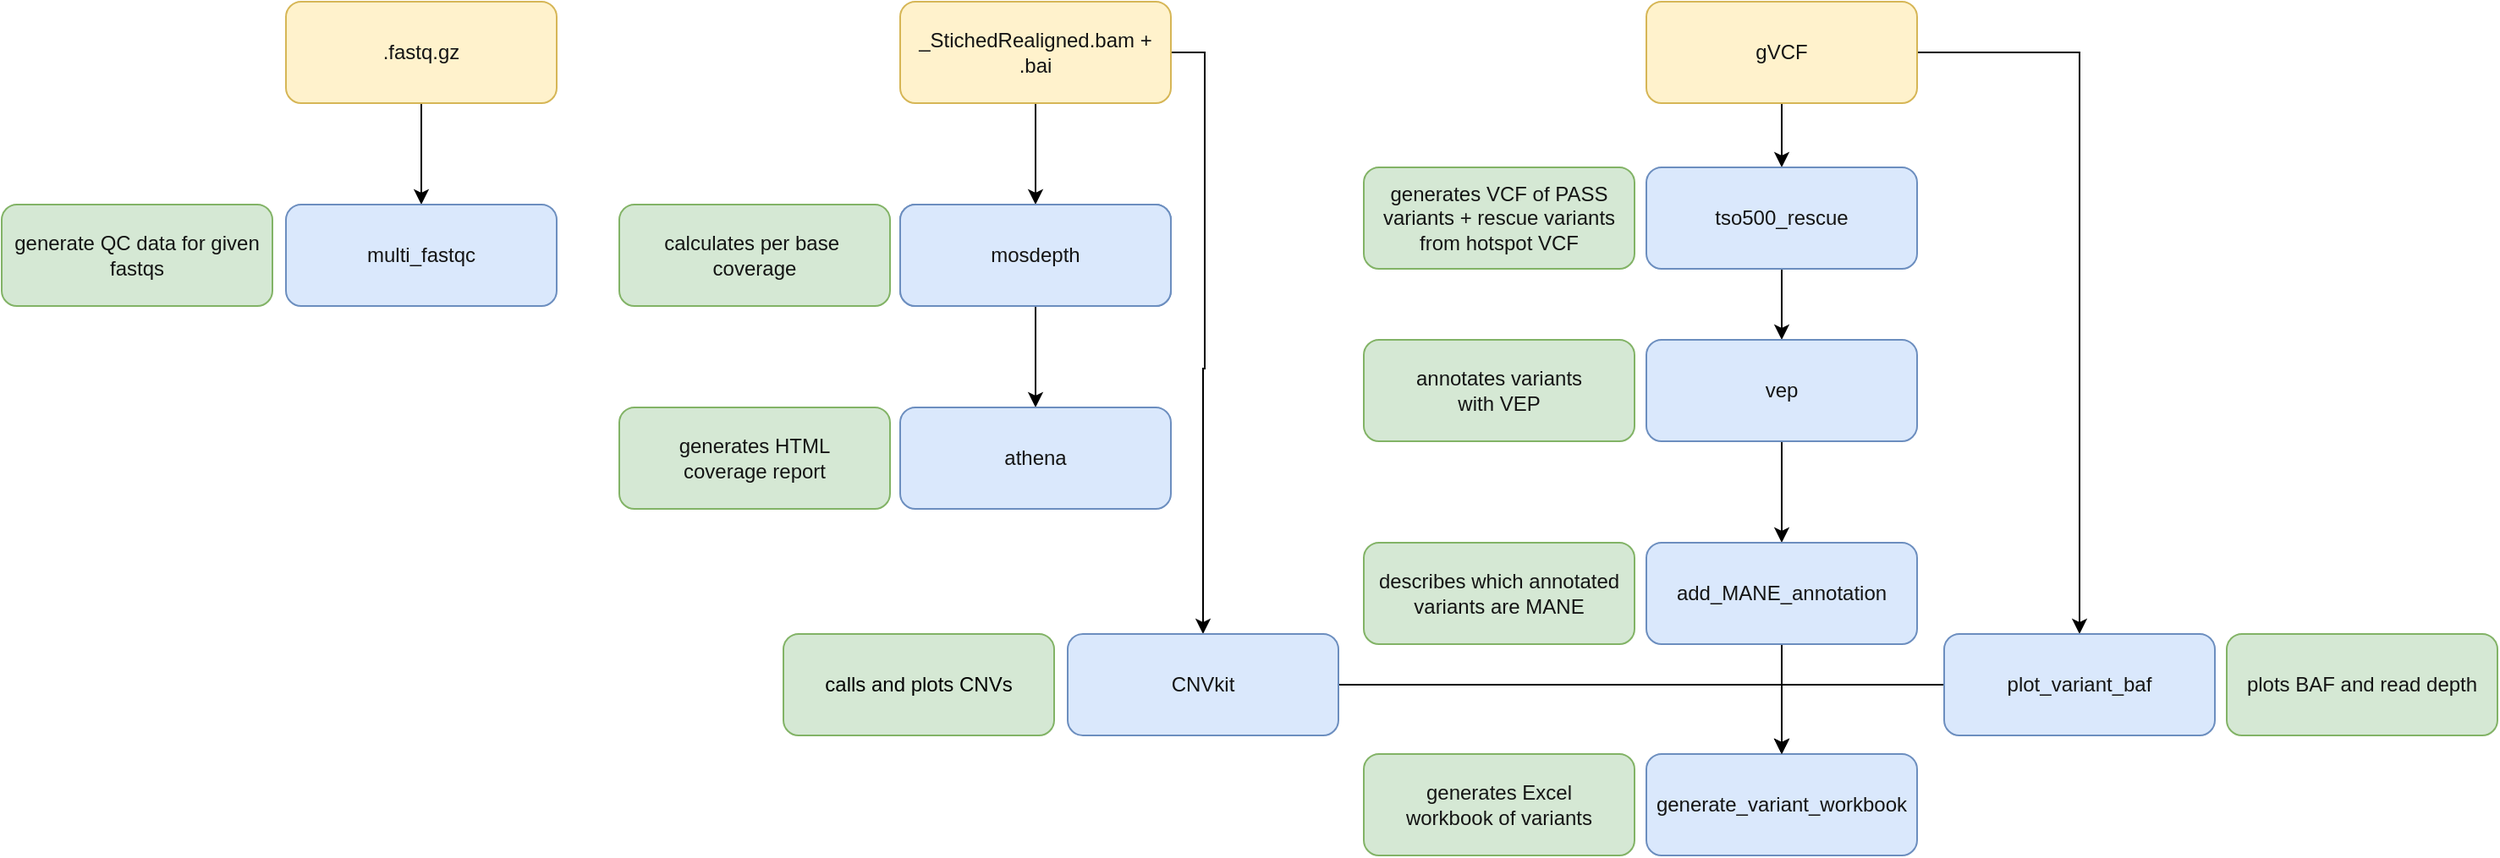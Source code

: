<mxfile version="26.1.2">
  <diagram id="PSDq3CyHMtxt2TW0u1TF" name="Page-1">
    <mxGraphModel dx="2206" dy="1068" grid="1" gridSize="10" guides="1" tooltips="1" connect="1" arrows="1" fold="1" page="1" pageScale="1" pageWidth="1700" pageHeight="1100" math="0" shadow="0">
      <root>
        <mxCell id="0" />
        <mxCell id="1" parent="0" />
        <mxCell id="5" value="" style="edgeStyle=none;html=1;fontColor=#141414;" parent="1" source="2" target="4" edge="1">
          <mxGeometry relative="1" as="geometry" />
        </mxCell>
        <mxCell id="3Bx0jGMMzpCw61E4uI9e-29" style="edgeStyle=orthogonalEdgeStyle;rounded=0;orthogonalLoop=1;jettySize=auto;html=1;exitX=1;exitY=0.5;exitDx=0;exitDy=0;entryX=0.5;entryY=0;entryDx=0;entryDy=0;" edge="1" parent="1" source="2" target="Kgg95P8LZzUQBvcJKJBw-24">
          <mxGeometry relative="1" as="geometry" />
        </mxCell>
        <mxCell id="2" value="_StichedRealigned.bam + .bai" style="rounded=1;whiteSpace=wrap;html=1;fillColor=#fff2cc;strokeColor=#d6b656;fontColor=#141414;" parent="1" vertex="1">
          <mxGeometry x="531" y="80" width="160" height="60" as="geometry" />
        </mxCell>
        <mxCell id="Kgg95P8LZzUQBvcJKJBw-30" value="" style="edgeStyle=orthogonalEdgeStyle;rounded=0;orthogonalLoop=1;jettySize=auto;html=1;" parent="1" source="3" target="6" edge="1">
          <mxGeometry relative="1" as="geometry" />
        </mxCell>
        <mxCell id="3Bx0jGMMzpCw61E4uI9e-23" style="edgeStyle=orthogonalEdgeStyle;rounded=0;orthogonalLoop=1;jettySize=auto;html=1;entryX=0.5;entryY=0;entryDx=0;entryDy=0;" edge="1" parent="1" source="3" target="ZNWFcovSbcKA2WR7ny97-25">
          <mxGeometry relative="1" as="geometry" />
        </mxCell>
        <mxCell id="3" value="gVCF" style="rounded=1;whiteSpace=wrap;html=1;fillColor=#fff2cc;strokeColor=#d6b656;fontColor=#141414;" parent="1" vertex="1">
          <mxGeometry x="972" y="80" width="160" height="60" as="geometry" />
        </mxCell>
        <mxCell id="13" value="" style="edgeStyle=none;html=1;fontColor=#141414;" parent="1" source="4" target="7" edge="1">
          <mxGeometry relative="1" as="geometry" />
        </mxCell>
        <mxCell id="4" value="&lt;font color=&quot;#141414&quot;&gt;mosdepth&lt;/font&gt;" style="rounded=1;whiteSpace=wrap;html=1;fillColor=#dae8fc;strokeColor=#6c8ebf;" parent="1" vertex="1">
          <mxGeometry x="531" y="200" width="160" height="60" as="geometry" />
        </mxCell>
        <mxCell id="11" value="" style="edgeStyle=none;html=1;fontColor=#141414;" parent="1" source="6" target="8" edge="1">
          <mxGeometry relative="1" as="geometry" />
        </mxCell>
        <mxCell id="6" value="&lt;font color=&quot;#141414&quot;&gt;tso500_rescue&lt;/font&gt;" style="rounded=1;whiteSpace=wrap;html=1;fillColor=#dae8fc;strokeColor=#6c8ebf;" parent="1" vertex="1">
          <mxGeometry x="972" y="178" width="160" height="60" as="geometry" />
        </mxCell>
        <mxCell id="7" value="&lt;font color=&quot;#141414&quot;&gt;athena&lt;/font&gt;" style="rounded=1;whiteSpace=wrap;html=1;fillColor=#dae8fc;strokeColor=#6c8ebf;" parent="1" vertex="1">
          <mxGeometry x="531" y="320" width="160" height="60" as="geometry" />
        </mxCell>
        <mxCell id="12" value="" style="edgeStyle=none;html=1;fontColor=#141414;" parent="1" target="9" edge="1">
          <mxGeometry relative="1" as="geometry">
            <mxPoint x="1052" y="460" as="sourcePoint" />
            <Array as="points" />
          </mxGeometry>
        </mxCell>
        <mxCell id="ZNWFcovSbcKA2WR7ny97-29" style="edgeStyle=orthogonalEdgeStyle;rounded=0;orthogonalLoop=1;jettySize=auto;html=1;exitX=0.5;exitY=1;exitDx=0;exitDy=0;" parent="1" source="8" target="ZNWFcovSbcKA2WR7ny97-28" edge="1">
          <mxGeometry relative="1" as="geometry" />
        </mxCell>
        <mxCell id="8" value="&lt;font color=&quot;#141414&quot;&gt;vep&lt;/font&gt;" style="rounded=1;whiteSpace=wrap;html=1;fillColor=#dae8fc;strokeColor=#6c8ebf;" parent="1" vertex="1">
          <mxGeometry x="972" y="280" width="160" height="60" as="geometry" />
        </mxCell>
        <mxCell id="9" value="&lt;font color=&quot;#141414&quot;&gt;generate_variant_workbook&lt;/font&gt;" style="rounded=1;whiteSpace=wrap;html=1;fillColor=#dae8fc;strokeColor=#6c8ebf;" parent="1" vertex="1">
          <mxGeometry x="972" y="525" width="160" height="60" as="geometry" />
        </mxCell>
        <mxCell id="14" value="&lt;font color=&quot;#141414&quot;&gt;generates VCF of PASS variants + rescue variants from hotspot VCF&lt;/font&gt;" style="rounded=1;whiteSpace=wrap;html=1;fillColor=#d5e8d4;strokeColor=#82b366;" parent="1" vertex="1">
          <mxGeometry x="805" y="178" width="160" height="60" as="geometry" />
        </mxCell>
        <mxCell id="15" value="&lt;font color=&quot;#141414&quot;&gt;annotates variants&lt;br&gt;with VEP&lt;/font&gt;" style="rounded=1;whiteSpace=wrap;html=1;fillColor=#d5e8d4;strokeColor=#82b366;" parent="1" vertex="1">
          <mxGeometry x="805" y="280" width="160" height="60" as="geometry" />
        </mxCell>
        <mxCell id="16" value="&lt;font color=&quot;#141414&quot;&gt;generates Excel &lt;br&gt;workbook of variants&lt;/font&gt;" style="rounded=1;whiteSpace=wrap;html=1;fillColor=#d5e8d4;strokeColor=#82b366;" parent="1" vertex="1">
          <mxGeometry x="805" y="525" width="160" height="60" as="geometry" />
        </mxCell>
        <mxCell id="17" value="&lt;font color=&quot;#141414&quot;&gt;calculates per base&amp;nbsp;&lt;br&gt;coverage&lt;br&gt;&lt;/font&gt;" style="rounded=1;whiteSpace=wrap;html=1;fillColor=#d5e8d4;strokeColor=#82b366;" parent="1" vertex="1">
          <mxGeometry x="365" y="200" width="160" height="60" as="geometry" />
        </mxCell>
        <mxCell id="19" value="&lt;font color=&quot;#141414&quot;&gt;generates HTML&lt;br&gt;coverage report&lt;br&gt;&lt;/font&gt;" style="rounded=1;whiteSpace=wrap;html=1;fillColor=#d5e8d4;strokeColor=#82b366;" parent="1" vertex="1">
          <mxGeometry x="365" y="320" width="160" height="60" as="geometry" />
        </mxCell>
        <mxCell id="20" value="" style="edgeStyle=none;html=1;fontColor=#141414;" parent="1" source="21" target="22" edge="1">
          <mxGeometry relative="1" as="geometry" />
        </mxCell>
        <mxCell id="21" value=".fastq.gz" style="rounded=1;whiteSpace=wrap;html=1;fillColor=#fff2cc;strokeColor=#d6b656;fontColor=#141414;" parent="1" vertex="1">
          <mxGeometry x="168" y="80" width="160" height="60" as="geometry" />
        </mxCell>
        <mxCell id="22" value="&lt;font color=&quot;#141414&quot;&gt;multi_fastqc&lt;/font&gt;" style="rounded=1;whiteSpace=wrap;html=1;fillColor=#dae8fc;strokeColor=#6c8ebf;" parent="1" vertex="1">
          <mxGeometry x="168" y="200" width="160" height="60" as="geometry" />
        </mxCell>
        <mxCell id="23" value="&lt;font color=&quot;#141414&quot;&gt;generate QC data for given fastqs&lt;/font&gt;" style="rounded=1;whiteSpace=wrap;html=1;fillColor=#d5e8d4;strokeColor=#82b366;" parent="1" vertex="1">
          <mxGeometry y="200" width="160" height="60" as="geometry" />
        </mxCell>
        <mxCell id="ZNWFcovSbcKA2WR7ny97-24" value="&lt;font color=&quot;#141414&quot;&gt;mosdepth&lt;/font&gt;" style="rounded=1;whiteSpace=wrap;html=1;fillColor=#dae8fc;strokeColor=#6c8ebf;" parent="1" vertex="1">
          <mxGeometry x="531" y="200" width="160" height="60" as="geometry" />
        </mxCell>
        <mxCell id="3Bx0jGMMzpCw61E4uI9e-36" style="edgeStyle=orthogonalEdgeStyle;rounded=0;orthogonalLoop=1;jettySize=auto;html=1;exitX=0;exitY=0.5;exitDx=0;exitDy=0;entryX=0.5;entryY=0;entryDx=0;entryDy=0;" edge="1" parent="1" source="ZNWFcovSbcKA2WR7ny97-25" target="9">
          <mxGeometry relative="1" as="geometry" />
        </mxCell>
        <mxCell id="ZNWFcovSbcKA2WR7ny97-25" value="&lt;font color=&quot;#141414&quot;&gt;plot_variant_baf&lt;/font&gt;" style="rounded=1;whiteSpace=wrap;html=1;fillColor=#dae8fc;strokeColor=#6c8ebf;" parent="1" vertex="1">
          <mxGeometry x="1148" y="454" width="160" height="60" as="geometry" />
        </mxCell>
        <mxCell id="ZNWFcovSbcKA2WR7ny97-28" value="&lt;font color=&quot;#141414&quot;&gt;add_MANE_annotation&lt;/font&gt;" style="rounded=1;whiteSpace=wrap;html=1;fillColor=#dae8fc;strokeColor=#6c8ebf;" parent="1" vertex="1">
          <mxGeometry x="972" y="400" width="160" height="60" as="geometry" />
        </mxCell>
        <mxCell id="ZNWFcovSbcKA2WR7ny97-30" value="&lt;font color=&quot;#141414&quot;&gt;describes which annotated&lt;/font&gt;&lt;div&gt;&lt;font color=&quot;#141414&quot;&gt;variants are MANE&lt;/font&gt;&lt;/div&gt;" style="rounded=1;whiteSpace=wrap;html=1;fillColor=#d5e8d4;strokeColor=#82b366;" parent="1" vertex="1">
          <mxGeometry x="805" y="400" width="160" height="60" as="geometry" />
        </mxCell>
        <mxCell id="ZNWFcovSbcKA2WR7ny97-33" value="&lt;font color=&quot;#141414&quot;&gt;plots BAF and read depth&lt;/font&gt;" style="rounded=1;whiteSpace=wrap;html=1;fillColor=#d5e8d4;strokeColor=#82b366;" parent="1" vertex="1">
          <mxGeometry x="1315" y="454" width="160" height="60" as="geometry" />
        </mxCell>
        <mxCell id="3Bx0jGMMzpCw61E4uI9e-31" style="edgeStyle=orthogonalEdgeStyle;rounded=0;orthogonalLoop=1;jettySize=auto;html=1;entryX=0.5;entryY=0;entryDx=0;entryDy=0;" edge="1" parent="1" source="Kgg95P8LZzUQBvcJKJBw-24" target="9">
          <mxGeometry relative="1" as="geometry" />
        </mxCell>
        <mxCell id="Kgg95P8LZzUQBvcJKJBw-24" value="&lt;font color=&quot;#141414&quot;&gt;CNVkit&lt;/font&gt;" style="rounded=1;whiteSpace=wrap;html=1;fillColor=#dae8fc;strokeColor=#6c8ebf;" parent="1" vertex="1">
          <mxGeometry x="630" y="454" width="160" height="60" as="geometry" />
        </mxCell>
        <mxCell id="Kgg95P8LZzUQBvcJKJBw-25" value="calls and plots CNVs" style="rounded=1;whiteSpace=wrap;html=1;fillColor=#d5e8d4;strokeColor=#82b366;" parent="1" vertex="1">
          <mxGeometry x="462" y="454" width="160" height="60" as="geometry" />
        </mxCell>
      </root>
    </mxGraphModel>
  </diagram>
</mxfile>
